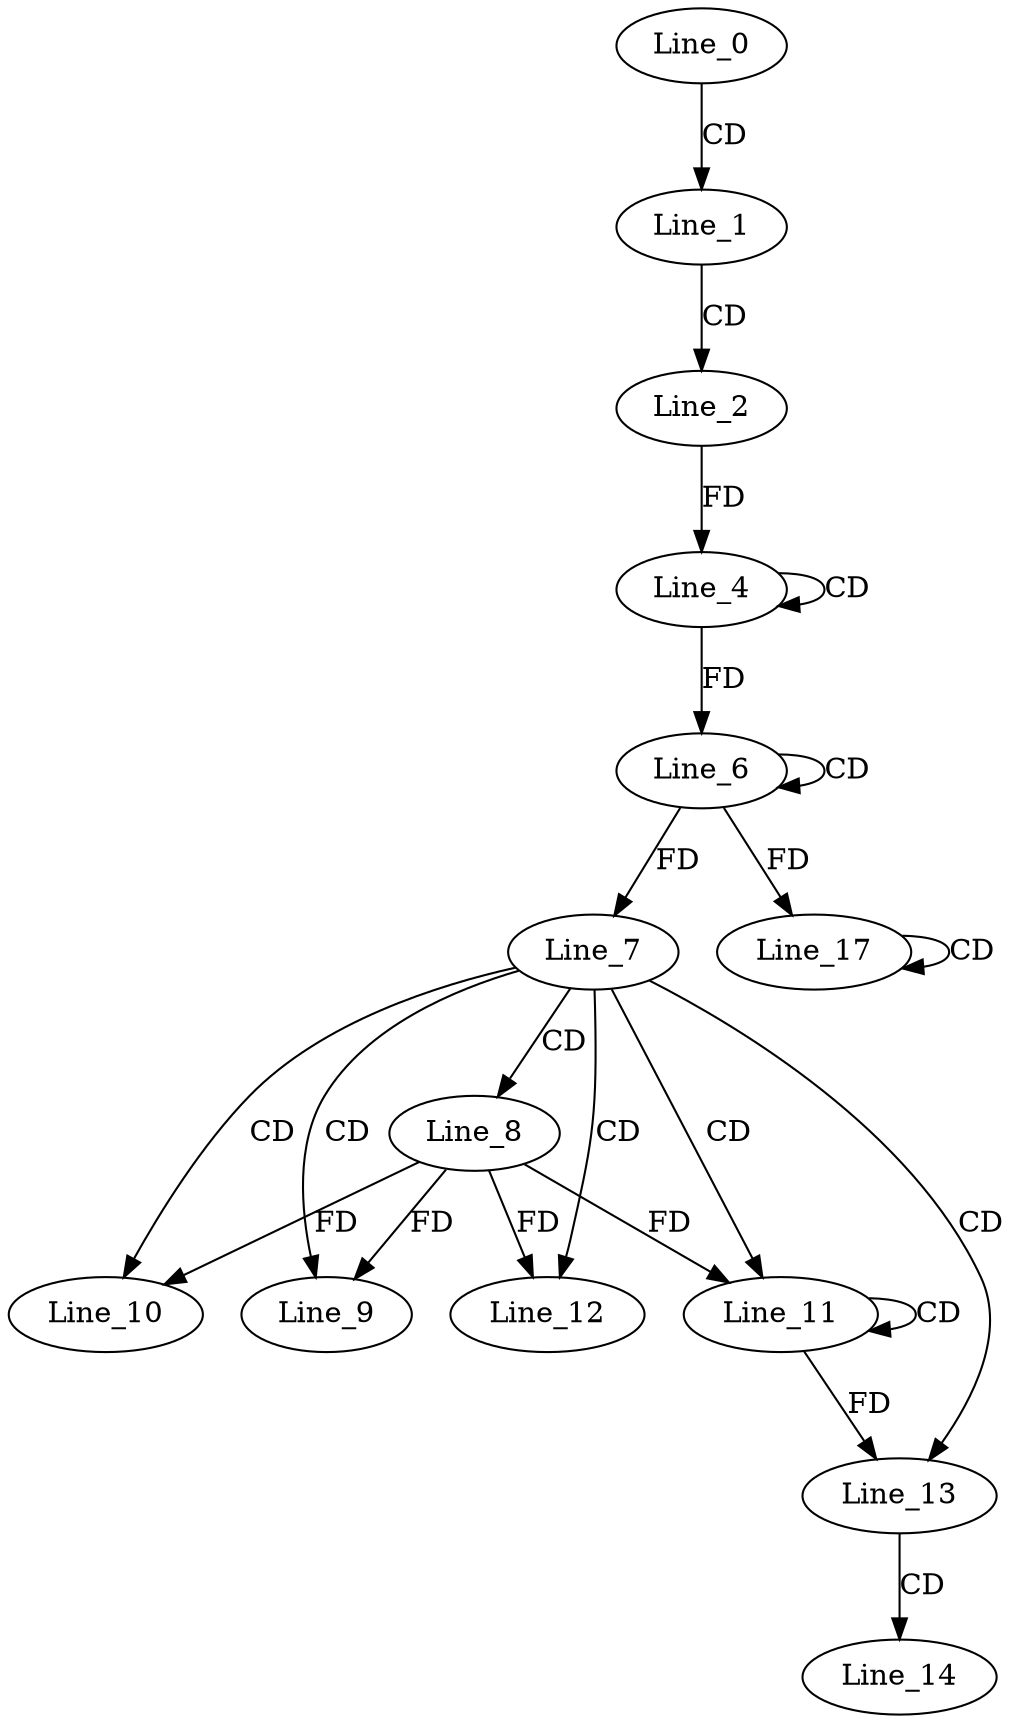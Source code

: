 digraph G {
  Line_0;
  Line_1;
  Line_2;
  Line_4;
  Line_4;
  Line_6;
  Line_6;
  Line_7;
  Line_8;
  Line_9;
  Line_10;
  Line_11;
  Line_11;
  Line_12;
  Line_12;
  Line_12;
  Line_12;
  Line_12;
  Line_13;
  Line_14;
  Line_17;
  Line_17;
  Line_0 -> Line_1 [ label="CD" ];
  Line_1 -> Line_2 [ label="CD" ];
  Line_4 -> Line_4 [ label="CD" ];
  Line_2 -> Line_4 [ label="FD" ];
  Line_6 -> Line_6 [ label="CD" ];
  Line_4 -> Line_6 [ label="FD" ];
  Line_6 -> Line_7 [ label="FD" ];
  Line_7 -> Line_8 [ label="CD" ];
  Line_7 -> Line_9 [ label="CD" ];
  Line_8 -> Line_9 [ label="FD" ];
  Line_7 -> Line_10 [ label="CD" ];
  Line_8 -> Line_10 [ label="FD" ];
  Line_7 -> Line_11 [ label="CD" ];
  Line_11 -> Line_11 [ label="CD" ];
  Line_8 -> Line_11 [ label="FD" ];
  Line_7 -> Line_12 [ label="CD" ];
  Line_8 -> Line_12 [ label="FD" ];
  Line_7 -> Line_13 [ label="CD" ];
  Line_11 -> Line_13 [ label="FD" ];
  Line_13 -> Line_14 [ label="CD" ];
  Line_17 -> Line_17 [ label="CD" ];
  Line_6 -> Line_17 [ label="FD" ];
}
